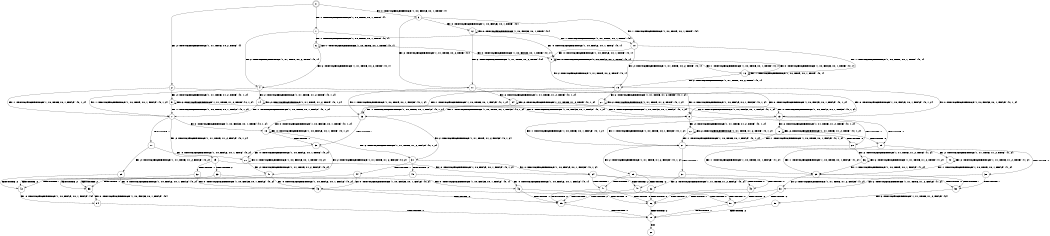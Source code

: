 digraph BCG {
size = "7, 10.5";
center = TRUE;
node [shape = circle];
0 [peripheries = 2];
0 -> 1 [label = "EX !1 !ATOMIC_EXCH_BRANCH (1, +0, TRUE, +0, 1, TRUE) !{}"];
0 -> 2 [label = "EX !2 !ATOMIC_EXCH_BRANCH (1, +1, TRUE, +0, 2, TRUE) !{}"];
0 -> 3 [label = "EX !0 !ATOMIC_EXCH_BRANCH (1, +0, FALSE, +0, 1, TRUE) !{}"];
1 -> 4 [label = "EX !2 !ATOMIC_EXCH_BRANCH (1, +1, TRUE, +0, 2, TRUE) !{0, 1}"];
1 -> 5 [label = "EX !0 !ATOMIC_EXCH_BRANCH (1, +0, FALSE, +0, 1, TRUE) !{0, 1}"];
1 -> 6 [label = "EX !1 !ATOMIC_EXCH_BRANCH (1, +0, TRUE, +0, 1, TRUE) !{0, 1}"];
2 -> 7 [label = "EX !1 !ATOMIC_EXCH_BRANCH (1, +0, TRUE, +0, 1, FALSE) !{0, 1, 2}"];
2 -> 8 [label = "EX !0 !ATOMIC_EXCH_BRANCH (1, +0, FALSE, +0, 1, FALSE) !{0, 1, 2}"];
2 -> 9 [label = "EX !2 !ATOMIC_EXCH_BRANCH (1, +1, TRUE, +1, 2, TRUE) !{0, 1, 2}"];
3 -> 10 [label = "EX !1 !ATOMIC_EXCH_BRANCH (1, +0, TRUE, +0, 1, TRUE) !{0}"];
3 -> 11 [label = "EX !2 !ATOMIC_EXCH_BRANCH (1, +1, TRUE, +0, 2, TRUE) !{0}"];
3 -> 12 [label = "EX !0 !ATOMIC_EXCH_BRANCH (1, +0, FALSE, +0, 1, TRUE) !{0}"];
4 -> 13 [label = "EX !0 !ATOMIC_EXCH_BRANCH (1, +0, FALSE, +0, 1, FALSE) !{0, 1, 2}"];
4 -> 14 [label = "EX !2 !ATOMIC_EXCH_BRANCH (1, +1, TRUE, +1, 2, TRUE) !{0, 1, 2}"];
4 -> 7 [label = "EX !1 !ATOMIC_EXCH_BRANCH (1, +0, TRUE, +0, 1, FALSE) !{0, 1, 2}"];
5 -> 15 [label = "EX !2 !ATOMIC_EXCH_BRANCH (1, +1, TRUE, +0, 2, TRUE) !{0, 1}"];
5 -> 16 [label = "EX !1 !ATOMIC_EXCH_BRANCH (1, +0, TRUE, +0, 1, TRUE) !{0, 1}"];
5 -> 5 [label = "EX !0 !ATOMIC_EXCH_BRANCH (1, +0, FALSE, +0, 1, TRUE) !{0, 1}"];
6 -> 4 [label = "EX !2 !ATOMIC_EXCH_BRANCH (1, +1, TRUE, +0, 2, TRUE) !{0, 1}"];
6 -> 5 [label = "EX !0 !ATOMIC_EXCH_BRANCH (1, +0, FALSE, +0, 1, TRUE) !{0, 1}"];
6 -> 6 [label = "EX !1 !ATOMIC_EXCH_BRANCH (1, +0, TRUE, +0, 1, TRUE) !{0, 1}"];
7 -> 17 [label = "TERMINATE !1"];
7 -> 18 [label = "EX !0 !ATOMIC_EXCH_BRANCH (1, +0, FALSE, +0, 1, TRUE) !{0, 1, 2}"];
7 -> 19 [label = "EX !2 !ATOMIC_EXCH_BRANCH (1, +1, TRUE, +1, 2, FALSE) !{0, 1, 2}"];
8 -> 20 [label = "TERMINATE !0"];
8 -> 21 [label = "EX !1 !ATOMIC_EXCH_BRANCH (1, +0, TRUE, +0, 1, FALSE) !{0, 1, 2}"];
8 -> 22 [label = "EX !2 !ATOMIC_EXCH_BRANCH (1, +1, TRUE, +1, 2, TRUE) !{0, 1, 2}"];
9 -> 7 [label = "EX !1 !ATOMIC_EXCH_BRANCH (1, +0, TRUE, +0, 1, FALSE) !{0, 1, 2}"];
9 -> 8 [label = "EX !0 !ATOMIC_EXCH_BRANCH (1, +0, FALSE, +0, 1, FALSE) !{0, 1, 2}"];
9 -> 9 [label = "EX !2 !ATOMIC_EXCH_BRANCH (1, +1, TRUE, +1, 2, TRUE) !{0, 1, 2}"];
10 -> 15 [label = "EX !2 !ATOMIC_EXCH_BRANCH (1, +1, TRUE, +0, 2, TRUE) !{0, 1}"];
10 -> 16 [label = "EX !1 !ATOMIC_EXCH_BRANCH (1, +0, TRUE, +0, 1, TRUE) !{0, 1}"];
10 -> 5 [label = "EX !0 !ATOMIC_EXCH_BRANCH (1, +0, FALSE, +0, 1, TRUE) !{0, 1}"];
11 -> 23 [label = "EX !1 !ATOMIC_EXCH_BRANCH (1, +0, TRUE, +0, 1, FALSE) !{0, 1, 2}"];
11 -> 24 [label = "EX !2 !ATOMIC_EXCH_BRANCH (1, +1, TRUE, +1, 2, TRUE) !{0, 1, 2}"];
11 -> 8 [label = "EX !0 !ATOMIC_EXCH_BRANCH (1, +0, FALSE, +0, 1, FALSE) !{0, 1, 2}"];
12 -> 10 [label = "EX !1 !ATOMIC_EXCH_BRANCH (1, +0, TRUE, +0, 1, TRUE) !{0}"];
12 -> 11 [label = "EX !2 !ATOMIC_EXCH_BRANCH (1, +1, TRUE, +0, 2, TRUE) !{0}"];
12 -> 12 [label = "EX !0 !ATOMIC_EXCH_BRANCH (1, +0, FALSE, +0, 1, TRUE) !{0}"];
13 -> 25 [label = "TERMINATE !0"];
13 -> 26 [label = "EX !2 !ATOMIC_EXCH_BRANCH (1, +1, TRUE, +1, 2, TRUE) !{0, 1, 2}"];
13 -> 21 [label = "EX !1 !ATOMIC_EXCH_BRANCH (1, +0, TRUE, +0, 1, FALSE) !{0, 1, 2}"];
14 -> 13 [label = "EX !0 !ATOMIC_EXCH_BRANCH (1, +0, FALSE, +0, 1, FALSE) !{0, 1, 2}"];
14 -> 14 [label = "EX !2 !ATOMIC_EXCH_BRANCH (1, +1, TRUE, +1, 2, TRUE) !{0, 1, 2}"];
14 -> 7 [label = "EX !1 !ATOMIC_EXCH_BRANCH (1, +0, TRUE, +0, 1, FALSE) !{0, 1, 2}"];
15 -> 27 [label = "EX !2 !ATOMIC_EXCH_BRANCH (1, +1, TRUE, +1, 2, TRUE) !{0, 1, 2}"];
15 -> 23 [label = "EX !1 !ATOMIC_EXCH_BRANCH (1, +0, TRUE, +0, 1, FALSE) !{0, 1, 2}"];
15 -> 13 [label = "EX !0 !ATOMIC_EXCH_BRANCH (1, +0, FALSE, +0, 1, FALSE) !{0, 1, 2}"];
16 -> 15 [label = "EX !2 !ATOMIC_EXCH_BRANCH (1, +1, TRUE, +0, 2, TRUE) !{0, 1}"];
16 -> 16 [label = "EX !1 !ATOMIC_EXCH_BRANCH (1, +0, TRUE, +0, 1, TRUE) !{0, 1}"];
16 -> 5 [label = "EX !0 !ATOMIC_EXCH_BRANCH (1, +0, FALSE, +0, 1, TRUE) !{0, 1}"];
17 -> 28 [label = "EX !0 !ATOMIC_EXCH_BRANCH (1, +0, FALSE, +0, 1, TRUE) !{0, 2}"];
17 -> 29 [label = "EX !2 !ATOMIC_EXCH_BRANCH (1, +1, TRUE, +1, 2, FALSE) !{0, 2}"];
18 -> 30 [label = "TERMINATE !1"];
18 -> 31 [label = "EX !2 !ATOMIC_EXCH_BRANCH (1, +1, TRUE, +1, 2, FALSE) !{0, 1, 2}"];
18 -> 18 [label = "EX !0 !ATOMIC_EXCH_BRANCH (1, +0, FALSE, +0, 1, TRUE) !{0, 1, 2}"];
19 -> 32 [label = "TERMINATE !1"];
19 -> 33 [label = "TERMINATE !2"];
19 -> 34 [label = "EX !0 !ATOMIC_EXCH_BRANCH (1, +0, FALSE, +0, 1, FALSE) !{0, 1, 2}"];
20 -> 35 [label = "EX !1 !ATOMIC_EXCH_BRANCH (1, +0, TRUE, +0, 1, FALSE) !{1, 2}"];
20 -> 36 [label = "EX !2 !ATOMIC_EXCH_BRANCH (1, +1, TRUE, +1, 2, TRUE) !{1, 2}"];
21 -> 37 [label = "TERMINATE !1"];
21 -> 38 [label = "TERMINATE !0"];
21 -> 39 [label = "EX !2 !ATOMIC_EXCH_BRANCH (1, +1, TRUE, +1, 2, FALSE) !{0, 1, 2}"];
22 -> 20 [label = "TERMINATE !0"];
22 -> 21 [label = "EX !1 !ATOMIC_EXCH_BRANCH (1, +0, TRUE, +0, 1, FALSE) !{0, 1, 2}"];
22 -> 22 [label = "EX !2 !ATOMIC_EXCH_BRANCH (1, +1, TRUE, +1, 2, TRUE) !{0, 1, 2}"];
23 -> 30 [label = "TERMINATE !1"];
23 -> 31 [label = "EX !2 !ATOMIC_EXCH_BRANCH (1, +1, TRUE, +1, 2, FALSE) !{0, 1, 2}"];
23 -> 18 [label = "EX !0 !ATOMIC_EXCH_BRANCH (1, +0, FALSE, +0, 1, TRUE) !{0, 1, 2}"];
24 -> 23 [label = "EX !1 !ATOMIC_EXCH_BRANCH (1, +0, TRUE, +0, 1, FALSE) !{0, 1, 2}"];
24 -> 24 [label = "EX !2 !ATOMIC_EXCH_BRANCH (1, +1, TRUE, +1, 2, TRUE) !{0, 1, 2}"];
24 -> 8 [label = "EX !0 !ATOMIC_EXCH_BRANCH (1, +0, FALSE, +0, 1, FALSE) !{0, 1, 2}"];
25 -> 40 [label = "EX !2 !ATOMIC_EXCH_BRANCH (1, +1, TRUE, +1, 2, TRUE) !{1, 2}"];
25 -> 35 [label = "EX !1 !ATOMIC_EXCH_BRANCH (1, +0, TRUE, +0, 1, FALSE) !{1, 2}"];
26 -> 25 [label = "TERMINATE !0"];
26 -> 26 [label = "EX !2 !ATOMIC_EXCH_BRANCH (1, +1, TRUE, +1, 2, TRUE) !{0, 1, 2}"];
26 -> 21 [label = "EX !1 !ATOMIC_EXCH_BRANCH (1, +0, TRUE, +0, 1, FALSE) !{0, 1, 2}"];
27 -> 27 [label = "EX !2 !ATOMIC_EXCH_BRANCH (1, +1, TRUE, +1, 2, TRUE) !{0, 1, 2}"];
27 -> 23 [label = "EX !1 !ATOMIC_EXCH_BRANCH (1, +0, TRUE, +0, 1, FALSE) !{0, 1, 2}"];
27 -> 13 [label = "EX !0 !ATOMIC_EXCH_BRANCH (1, +0, FALSE, +0, 1, FALSE) !{0, 1, 2}"];
28 -> 41 [label = "EX !2 !ATOMIC_EXCH_BRANCH (1, +1, TRUE, +1, 2, FALSE) !{0, 2}"];
28 -> 28 [label = "EX !0 !ATOMIC_EXCH_BRANCH (1, +0, FALSE, +0, 1, TRUE) !{0, 2}"];
29 -> 42 [label = "TERMINATE !2"];
29 -> 43 [label = "EX !0 !ATOMIC_EXCH_BRANCH (1, +0, FALSE, +0, 1, FALSE) !{0, 2}"];
30 -> 41 [label = "EX !2 !ATOMIC_EXCH_BRANCH (1, +1, TRUE, +1, 2, FALSE) !{0, 2}"];
30 -> 28 [label = "EX !0 !ATOMIC_EXCH_BRANCH (1, +0, FALSE, +0, 1, TRUE) !{0, 2}"];
31 -> 44 [label = "TERMINATE !1"];
31 -> 45 [label = "TERMINATE !2"];
31 -> 34 [label = "EX !0 !ATOMIC_EXCH_BRANCH (1, +0, FALSE, +0, 1, FALSE) !{0, 1, 2}"];
32 -> 42 [label = "TERMINATE !2"];
32 -> 43 [label = "EX !0 !ATOMIC_EXCH_BRANCH (1, +0, FALSE, +0, 1, FALSE) !{0, 2}"];
33 -> 42 [label = "TERMINATE !1"];
33 -> 46 [label = "EX !0 !ATOMIC_EXCH_BRANCH (1, +0, FALSE, +0, 1, FALSE) !{0, 1}"];
34 -> 47 [label = "TERMINATE !1"];
34 -> 48 [label = "TERMINATE !2"];
34 -> 49 [label = "TERMINATE !0"];
35 -> 50 [label = "TERMINATE !1"];
35 -> 51 [label = "EX !2 !ATOMIC_EXCH_BRANCH (1, +1, TRUE, +1, 2, FALSE) !{1, 2}"];
36 -> 35 [label = "EX !1 !ATOMIC_EXCH_BRANCH (1, +0, TRUE, +0, 1, FALSE) !{1, 2}"];
36 -> 36 [label = "EX !2 !ATOMIC_EXCH_BRANCH (1, +1, TRUE, +1, 2, TRUE) !{1, 2}"];
37 -> 50 [label = "TERMINATE !0"];
37 -> 52 [label = "EX !2 !ATOMIC_EXCH_BRANCH (1, +1, TRUE, +1, 2, FALSE) !{0, 2}"];
38 -> 50 [label = "TERMINATE !1"];
38 -> 51 [label = "EX !2 !ATOMIC_EXCH_BRANCH (1, +1, TRUE, +1, 2, FALSE) !{1, 2}"];
39 -> 47 [label = "TERMINATE !1"];
39 -> 48 [label = "TERMINATE !2"];
39 -> 49 [label = "TERMINATE !0"];
40 -> 40 [label = "EX !2 !ATOMIC_EXCH_BRANCH (1, +1, TRUE, +1, 2, TRUE) !{1, 2}"];
40 -> 35 [label = "EX !1 !ATOMIC_EXCH_BRANCH (1, +0, TRUE, +0, 1, FALSE) !{1, 2}"];
41 -> 53 [label = "TERMINATE !2"];
41 -> 43 [label = "EX !0 !ATOMIC_EXCH_BRANCH (1, +0, FALSE, +0, 1, FALSE) !{0, 2}"];
42 -> 54 [label = "EX !0 !ATOMIC_EXCH_BRANCH (1, +0, FALSE, +0, 1, FALSE) !{0}"];
43 -> 55 [label = "TERMINATE !2"];
43 -> 56 [label = "TERMINATE !0"];
44 -> 53 [label = "TERMINATE !2"];
44 -> 43 [label = "EX !0 !ATOMIC_EXCH_BRANCH (1, +0, FALSE, +0, 1, FALSE) !{0, 2}"];
45 -> 53 [label = "TERMINATE !1"];
45 -> 46 [label = "EX !0 !ATOMIC_EXCH_BRANCH (1, +0, FALSE, +0, 1, FALSE) !{0, 1}"];
46 -> 55 [label = "TERMINATE !1"];
46 -> 57 [label = "TERMINATE !0"];
47 -> 55 [label = "TERMINATE !2"];
47 -> 56 [label = "TERMINATE !0"];
48 -> 55 [label = "TERMINATE !1"];
48 -> 57 [label = "TERMINATE !0"];
49 -> 56 [label = "TERMINATE !1"];
49 -> 57 [label = "TERMINATE !2"];
50 -> 58 [label = "EX !2 !ATOMIC_EXCH_BRANCH (1, +1, TRUE, +1, 2, FALSE) !{2}"];
51 -> 56 [label = "TERMINATE !1"];
51 -> 57 [label = "TERMINATE !2"];
52 -> 55 [label = "TERMINATE !2"];
52 -> 56 [label = "TERMINATE !0"];
53 -> 54 [label = "EX !0 !ATOMIC_EXCH_BRANCH (1, +0, FALSE, +0, 1, FALSE) !{0}"];
54 -> 59 [label = "TERMINATE !0"];
55 -> 59 [label = "TERMINATE !0"];
56 -> 59 [label = "TERMINATE !2"];
57 -> 59 [label = "TERMINATE !1"];
58 -> 59 [label = "TERMINATE !2"];
59 -> 60 [label = "exit"];
}
